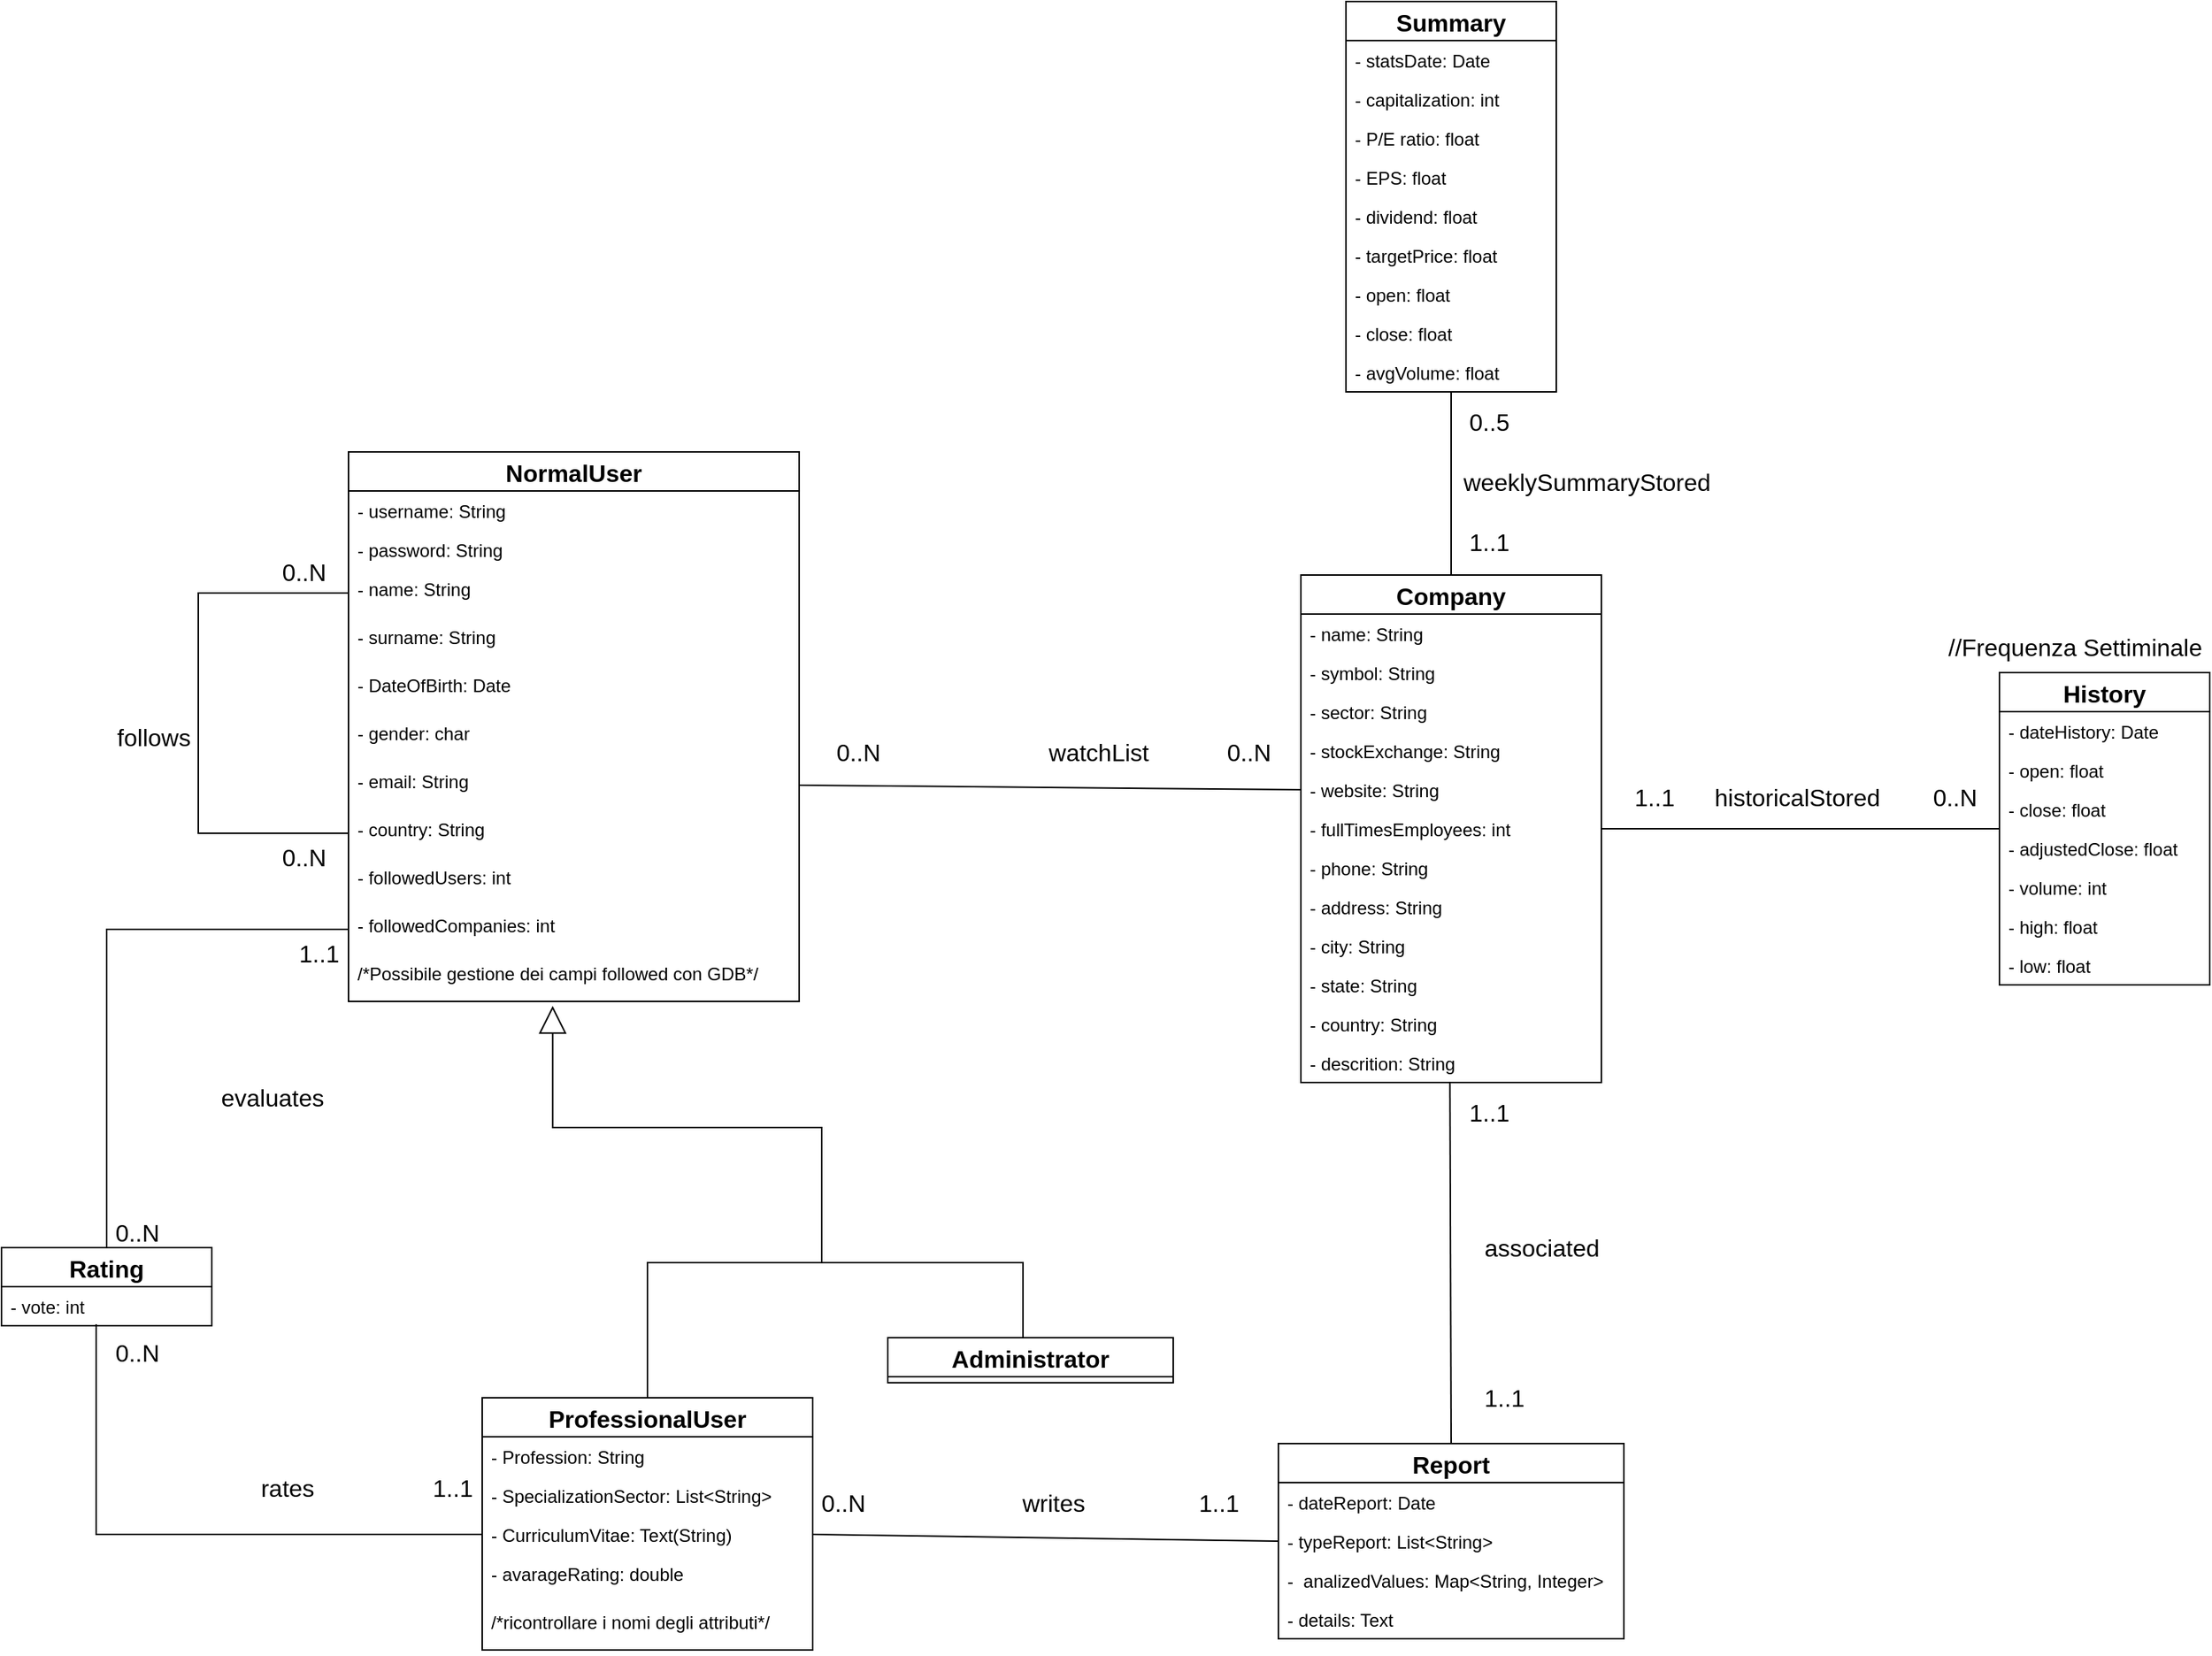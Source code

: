 <mxfile version="14.2.7" type="github" pages="2">
  <diagram id="AfY26NeNKKnpfJGDGDFY" name="Page-1">
    <mxGraphModel dx="1935" dy="450" grid="1" gridSize="10" guides="1" tooltips="1" connect="1" arrows="1" fold="1" page="1" pageScale="1" pageWidth="827" pageHeight="1169" math="0" shadow="0">
      <root>
        <mxCell id="0" />
        <mxCell id="1" parent="0" />
        <mxCell id="9K69wm-9-MHkOMZKR88a-1" value="NormalUser" style="swimlane;fontStyle=1;childLayout=stackLayout;horizontal=1;startSize=26;horizontalStack=0;resizeParent=1;resizeParentMax=0;resizeLast=0;collapsible=1;marginBottom=0;fontSize=16;" parent="1" vertex="1">
          <mxGeometry x="-509" y="350" width="300" height="366" as="geometry" />
        </mxCell>
        <mxCell id="9K69wm-9-MHkOMZKR88a-2" value="- username: String" style="text;align=left;verticalAlign=top;spacingLeft=4;spacingRight=4;overflow=hidden;rotatable=0;points=[[0,0.5],[1,0.5]];portConstraint=eastwest;" parent="9K69wm-9-MHkOMZKR88a-1" vertex="1">
          <mxGeometry y="26" width="300" height="26" as="geometry" />
        </mxCell>
        <mxCell id="9K69wm-9-MHkOMZKR88a-3" value="- password: String" style="text;strokeColor=none;fillColor=none;align=left;verticalAlign=top;spacingLeft=4;spacingRight=4;overflow=hidden;rotatable=0;points=[[0,0.5],[1,0.5]];portConstraint=eastwest;" parent="9K69wm-9-MHkOMZKR88a-1" vertex="1">
          <mxGeometry y="52" width="300" height="26" as="geometry" />
        </mxCell>
        <mxCell id="9K69wm-9-MHkOMZKR88a-6" value="- name: String&#xa;" style="text;strokeColor=none;fillColor=none;align=left;verticalAlign=top;spacingLeft=4;spacingRight=4;overflow=hidden;rotatable=0;points=[[0,0.5],[1,0.5]];portConstraint=eastwest;" parent="9K69wm-9-MHkOMZKR88a-1" vertex="1">
          <mxGeometry y="78" width="300" height="32" as="geometry" />
        </mxCell>
        <mxCell id="9K69wm-9-MHkOMZKR88a-5" value="- surname: String&#xa;" style="text;strokeColor=none;fillColor=none;align=left;verticalAlign=top;spacingLeft=4;spacingRight=4;overflow=hidden;rotatable=0;points=[[0,0.5],[1,0.5]];portConstraint=eastwest;" parent="9K69wm-9-MHkOMZKR88a-1" vertex="1">
          <mxGeometry y="110" width="300" height="32" as="geometry" />
        </mxCell>
        <mxCell id="9K69wm-9-MHkOMZKR88a-20" value="- DateOfBirth: Date&#xa;" style="text;strokeColor=none;fillColor=none;align=left;verticalAlign=top;spacingLeft=4;spacingRight=4;overflow=hidden;rotatable=0;points=[[0,0.5],[1,0.5]];portConstraint=eastwest;" parent="9K69wm-9-MHkOMZKR88a-1" vertex="1">
          <mxGeometry y="142" width="300" height="32" as="geometry" />
        </mxCell>
        <mxCell id="9K69wm-9-MHkOMZKR88a-7" value="- gender: char&#xa;" style="text;strokeColor=none;fillColor=none;align=left;verticalAlign=top;spacingLeft=4;spacingRight=4;overflow=hidden;rotatable=0;points=[[0,0.5],[1,0.5]];portConstraint=eastwest;" parent="9K69wm-9-MHkOMZKR88a-1" vertex="1">
          <mxGeometry y="174" width="300" height="32" as="geometry" />
        </mxCell>
        <mxCell id="9K69wm-9-MHkOMZKR88a-8" value="- email: String&#xa;" style="text;strokeColor=none;fillColor=none;align=left;verticalAlign=top;spacingLeft=4;spacingRight=4;overflow=hidden;rotatable=0;points=[[0,0.5],[1,0.5]];portConstraint=eastwest;" parent="9K69wm-9-MHkOMZKR88a-1" vertex="1">
          <mxGeometry y="206" width="300" height="32" as="geometry" />
        </mxCell>
        <mxCell id="9K69wm-9-MHkOMZKR88a-9" value="- country: String&#xa;" style="text;strokeColor=none;fillColor=none;align=left;verticalAlign=top;spacingLeft=4;spacingRight=4;overflow=hidden;rotatable=0;points=[[0,0.5],[1,0.5]];portConstraint=eastwest;" parent="9K69wm-9-MHkOMZKR88a-1" vertex="1">
          <mxGeometry y="238" width="300" height="32" as="geometry" />
        </mxCell>
        <mxCell id="9K69wm-9-MHkOMZKR88a-10" value="- followedUsers: int&#xa;" style="text;strokeColor=none;fillColor=none;align=left;verticalAlign=top;spacingLeft=4;spacingRight=4;overflow=hidden;rotatable=0;points=[[0,0.5],[1,0.5]];portConstraint=eastwest;" parent="9K69wm-9-MHkOMZKR88a-1" vertex="1">
          <mxGeometry y="270" width="300" height="32" as="geometry" />
        </mxCell>
        <mxCell id="9K69wm-9-MHkOMZKR88a-11" value="- followedCompanies: int&#xa;" style="text;strokeColor=none;fillColor=none;align=left;verticalAlign=top;spacingLeft=4;spacingRight=4;overflow=hidden;rotatable=0;points=[[0,0.5],[1,0.5]];portConstraint=eastwest;" parent="9K69wm-9-MHkOMZKR88a-1" vertex="1">
          <mxGeometry y="302" width="300" height="32" as="geometry" />
        </mxCell>
        <mxCell id="9K69wm-9-MHkOMZKR88a-13" value="/*Possibile gestione dei campi followed con GDB*/" style="text;strokeColor=none;fillColor=none;align=left;verticalAlign=top;spacingLeft=4;spacingRight=4;overflow=hidden;rotatable=0;points=[[0,0.5],[1,0.5]];portConstraint=eastwest;" parent="9K69wm-9-MHkOMZKR88a-1" vertex="1">
          <mxGeometry y="334" width="300" height="32" as="geometry" />
        </mxCell>
        <mxCell id="9K69wm-9-MHkOMZKR88a-28" value="" style="endArrow=none;html=1;strokeColor=#000000;fontSize=16;rounded=0;edgeStyle=orthogonalEdgeStyle;exitX=0;exitY=0.5;exitDx=0;exitDy=0;entryX=0;entryY=0.5;entryDx=0;entryDy=0;" parent="9K69wm-9-MHkOMZKR88a-1" source="9K69wm-9-MHkOMZKR88a-9" target="9K69wm-9-MHkOMZKR88a-6" edge="1">
          <mxGeometry width="50" height="50" relative="1" as="geometry">
            <mxPoint x="-110" y="220" as="sourcePoint" />
            <mxPoint x="-60" y="170" as="targetPoint" />
            <Array as="points">
              <mxPoint x="-100" y="254" />
              <mxPoint x="-100" y="94" />
            </Array>
          </mxGeometry>
        </mxCell>
        <mxCell id="9K69wm-9-MHkOMZKR88a-16" value="ProfessionalUser" style="swimlane;fontStyle=1;childLayout=stackLayout;horizontal=1;startSize=26;fillColor=none;horizontalStack=0;resizeParent=1;resizeParentMax=0;resizeLast=0;collapsible=1;marginBottom=0;fontSize=16;" parent="1" vertex="1">
          <mxGeometry x="-420" y="980" width="220" height="168" as="geometry" />
        </mxCell>
        <mxCell id="9K69wm-9-MHkOMZKR88a-17" value="- Profession: String" style="text;strokeColor=none;fillColor=none;align=left;verticalAlign=top;spacingLeft=4;spacingRight=4;overflow=hidden;rotatable=0;points=[[0,0.5],[1,0.5]];portConstraint=eastwest;" parent="9K69wm-9-MHkOMZKR88a-16" vertex="1">
          <mxGeometry y="26" width="220" height="26" as="geometry" />
        </mxCell>
        <mxCell id="9K69wm-9-MHkOMZKR88a-18" value="- SpecializationSector: List&lt;String&gt;" style="text;strokeColor=none;fillColor=none;align=left;verticalAlign=top;spacingLeft=4;spacingRight=4;overflow=hidden;rotatable=0;points=[[0,0.5],[1,0.5]];portConstraint=eastwest;" parent="9K69wm-9-MHkOMZKR88a-16" vertex="1">
          <mxGeometry y="52" width="220" height="26" as="geometry" />
        </mxCell>
        <mxCell id="9K69wm-9-MHkOMZKR88a-19" value="- CurriculumVitae: Text(String)" style="text;strokeColor=none;fillColor=none;align=left;verticalAlign=top;spacingLeft=4;spacingRight=4;overflow=hidden;rotatable=0;points=[[0,0.5],[1,0.5]];portConstraint=eastwest;" parent="9K69wm-9-MHkOMZKR88a-16" vertex="1">
          <mxGeometry y="78" width="220" height="26" as="geometry" />
        </mxCell>
        <mxCell id="9K69wm-9-MHkOMZKR88a-22" value="- avarageRating: double&#xa;" style="text;strokeColor=none;fillColor=none;align=left;verticalAlign=top;spacingLeft=4;spacingRight=4;overflow=hidden;rotatable=0;points=[[0,0.5],[1,0.5]];portConstraint=eastwest;" parent="9K69wm-9-MHkOMZKR88a-16" vertex="1">
          <mxGeometry y="104" width="220" height="32" as="geometry" />
        </mxCell>
        <mxCell id="9K69wm-9-MHkOMZKR88a-21" value="/*ricontrollare i nomi degli attributi*/" style="text;strokeColor=none;fillColor=none;align=left;verticalAlign=top;spacingLeft=4;spacingRight=4;overflow=hidden;rotatable=0;points=[[0,0.5],[1,0.5]];portConstraint=eastwest;" parent="9K69wm-9-MHkOMZKR88a-16" vertex="1">
          <mxGeometry y="136" width="220" height="32" as="geometry" />
        </mxCell>
        <mxCell id="9K69wm-9-MHkOMZKR88a-15" value="" style="endArrow=block;endSize=16;endFill=0;html=1;fontSize=16;edgeStyle=orthogonalEdgeStyle;rounded=0;exitX=0.5;exitY=0;exitDx=0;exitDy=0;entryX=0.453;entryY=1.094;entryDx=0;entryDy=0;entryPerimeter=0;" parent="1" source="9K69wm-9-MHkOMZKR88a-16" target="9K69wm-9-MHkOMZKR88a-13" edge="1">
          <mxGeometry width="160" relative="1" as="geometry">
            <mxPoint x="-310" y="906" as="sourcePoint" />
            <mxPoint x="-148" y="970" as="targetPoint" />
            <Array as="points">
              <mxPoint x="-310" y="890" />
              <mxPoint x="-194" y="890" />
              <mxPoint x="-194" y="800" />
              <mxPoint x="-373" y="800" />
            </Array>
          </mxGeometry>
        </mxCell>
        <mxCell id="9K69wm-9-MHkOMZKR88a-23" value="Administrator" style="swimlane;fontStyle=1;childLayout=stackLayout;horizontal=1;startSize=26;fillColor=none;horizontalStack=0;resizeParent=1;resizeParentMax=0;resizeLast=0;collapsible=1;marginBottom=0;fontSize=16;" parent="1" vertex="1">
          <mxGeometry x="-150" y="940" width="190" height="30" as="geometry" />
        </mxCell>
        <mxCell id="9K69wm-9-MHkOMZKR88a-27" value="" style="endArrow=none;html=1;strokeColor=#000000;fontSize=16;edgeStyle=orthogonalEdgeStyle;rounded=0;exitX=0.5;exitY=0;exitDx=0;exitDy=0;" parent="1" source="9K69wm-9-MHkOMZKR88a-23" edge="1">
          <mxGeometry width="50" height="50" relative="1" as="geometry">
            <mxPoint x="-20" y="920" as="sourcePoint" />
            <mxPoint x="-200" y="890" as="targetPoint" />
            <Array as="points">
              <mxPoint x="-60" y="940" />
              <mxPoint x="-60" y="890" />
            </Array>
          </mxGeometry>
        </mxCell>
        <mxCell id="9K69wm-9-MHkOMZKR88a-29" value="follows" style="text;html=1;align=center;verticalAlign=middle;resizable=0;points=[];autosize=1;fontSize=16;" parent="1" vertex="1">
          <mxGeometry x="-669" y="530" width="60" height="20" as="geometry" />
        </mxCell>
        <mxCell id="9K69wm-9-MHkOMZKR88a-30" value="0..N" style="text;html=1;align=center;verticalAlign=middle;resizable=0;points=[];autosize=1;fontSize=16;" parent="1" vertex="1">
          <mxGeometry x="-559" y="610" width="40" height="20" as="geometry" />
        </mxCell>
        <mxCell id="9K69wm-9-MHkOMZKR88a-31" value="0..N" style="text;html=1;align=center;verticalAlign=middle;resizable=0;points=[];autosize=1;fontSize=16;" parent="1" vertex="1">
          <mxGeometry x="-559" y="420" width="40" height="20" as="geometry" />
        </mxCell>
        <mxCell id="9K69wm-9-MHkOMZKR88a-79" value="0..N" style="text;html=1;align=center;verticalAlign=middle;resizable=0;points=[];autosize=1;fontSize=16;" parent="1" vertex="1">
          <mxGeometry x="-190" y="540" width="40" height="20" as="geometry" />
        </mxCell>
        <mxCell id="9K69wm-9-MHkOMZKR88a-81" value="watchList" style="text;html=1;align=center;verticalAlign=middle;resizable=0;points=[];autosize=1;fontSize=16;" parent="1" vertex="1">
          <mxGeometry x="-50" y="540" width="80" height="20" as="geometry" />
        </mxCell>
        <mxCell id="9K69wm-9-MHkOMZKR88a-82" value="Rating" style="swimlane;fontStyle=1;childLayout=stackLayout;horizontal=1;startSize=26;fillColor=none;horizontalStack=0;resizeParent=1;resizeParentMax=0;resizeLast=0;collapsible=1;marginBottom=0;fontSize=16;" parent="1" vertex="1">
          <mxGeometry x="-740" y="880" width="140" height="52" as="geometry" />
        </mxCell>
        <mxCell id="9K69wm-9-MHkOMZKR88a-83" value="- vote: int" style="text;strokeColor=none;fillColor=none;align=left;verticalAlign=top;spacingLeft=4;spacingRight=4;overflow=hidden;rotatable=0;points=[[0,0.5],[1,0.5]];portConstraint=eastwest;" parent="9K69wm-9-MHkOMZKR88a-82" vertex="1">
          <mxGeometry y="26" width="140" height="26" as="geometry" />
        </mxCell>
        <mxCell id="9K69wm-9-MHkOMZKR88a-86" style="edgeStyle=orthogonalEdgeStyle;rounded=0;orthogonalLoop=1;jettySize=auto;html=1;exitX=0;exitY=0.5;exitDx=0;exitDy=0;entryX=0.5;entryY=0;entryDx=0;entryDy=0;endArrow=none;endFill=0;strokeColor=#000000;fontSize=16;" parent="1" source="9K69wm-9-MHkOMZKR88a-11" target="9K69wm-9-MHkOMZKR88a-82" edge="1">
          <mxGeometry relative="1" as="geometry" />
        </mxCell>
        <mxCell id="9K69wm-9-MHkOMZKR88a-87" style="edgeStyle=orthogonalEdgeStyle;rounded=0;orthogonalLoop=1;jettySize=auto;html=1;exitX=0;exitY=0.5;exitDx=0;exitDy=0;entryX=0.45;entryY=0.962;entryDx=0;entryDy=0;entryPerimeter=0;endArrow=none;endFill=0;strokeColor=#000000;fontSize=16;" parent="1" source="9K69wm-9-MHkOMZKR88a-19" target="9K69wm-9-MHkOMZKR88a-83" edge="1">
          <mxGeometry relative="1" as="geometry" />
        </mxCell>
        <mxCell id="9K69wm-9-MHkOMZKR88a-88" value="evaluates" style="text;html=1;align=center;verticalAlign=middle;resizable=0;points=[];autosize=1;fontSize=16;" parent="1" vertex="1">
          <mxGeometry x="-600" y="770" width="80" height="20" as="geometry" />
        </mxCell>
        <mxCell id="9K69wm-9-MHkOMZKR88a-89" value="rates" style="text;html=1;align=center;verticalAlign=middle;resizable=0;points=[];autosize=1;fontSize=16;" parent="1" vertex="1">
          <mxGeometry x="-575" y="1030" width="50" height="20" as="geometry" />
        </mxCell>
        <mxCell id="9K69wm-9-MHkOMZKR88a-90" value="0..N" style="text;html=1;align=center;verticalAlign=middle;resizable=0;points=[];autosize=1;fontSize=16;" parent="1" vertex="1">
          <mxGeometry x="-670" y="860" width="40" height="20" as="geometry" />
        </mxCell>
        <mxCell id="9K69wm-9-MHkOMZKR88a-91" value="1..1" style="text;html=1;align=center;verticalAlign=middle;resizable=0;points=[];autosize=1;fontSize=16;" parent="1" vertex="1">
          <mxGeometry x="-549" y="674" width="40" height="20" as="geometry" />
        </mxCell>
        <mxCell id="9K69wm-9-MHkOMZKR88a-92" value="0..N" style="text;html=1;align=center;verticalAlign=middle;resizable=0;points=[];autosize=1;fontSize=16;" parent="1" vertex="1">
          <mxGeometry x="-670" y="940" width="40" height="20" as="geometry" />
        </mxCell>
        <mxCell id="9K69wm-9-MHkOMZKR88a-93" value="1..1" style="text;html=1;align=center;verticalAlign=middle;resizable=0;points=[];autosize=1;fontSize=16;" parent="1" vertex="1">
          <mxGeometry x="-460" y="1030" width="40" height="20" as="geometry" />
        </mxCell>
        <mxCell id="9K69wm-9-MHkOMZKR88a-94" value="Report" style="swimlane;fontStyle=1;childLayout=stackLayout;horizontal=1;startSize=26;fillColor=none;horizontalStack=0;resizeParent=1;resizeParentMax=0;resizeLast=0;collapsible=1;marginBottom=0;fontSize=16;" parent="1" vertex="1">
          <mxGeometry x="110" y="1010.5" width="230" height="130" as="geometry" />
        </mxCell>
        <mxCell id="9K69wm-9-MHkOMZKR88a-95" value="- dateReport: Date" style="text;strokeColor=none;fillColor=none;align=left;verticalAlign=top;spacingLeft=4;spacingRight=4;overflow=hidden;rotatable=0;points=[[0,0.5],[1,0.5]];portConstraint=eastwest;" parent="9K69wm-9-MHkOMZKR88a-94" vertex="1">
          <mxGeometry y="26" width="230" height="26" as="geometry" />
        </mxCell>
        <mxCell id="9K69wm-9-MHkOMZKR88a-96" value="- typeReport: List&lt;String&gt;" style="text;strokeColor=none;fillColor=none;align=left;verticalAlign=top;spacingLeft=4;spacingRight=4;overflow=hidden;rotatable=0;points=[[0,0.5],[1,0.5]];portConstraint=eastwest;" parent="9K69wm-9-MHkOMZKR88a-94" vertex="1">
          <mxGeometry y="52" width="230" height="26" as="geometry" />
        </mxCell>
        <mxCell id="9K69wm-9-MHkOMZKR88a-97" value="-  analizedValues: Map&lt;String, Integer&gt;" style="text;strokeColor=none;fillColor=none;align=left;verticalAlign=top;spacingLeft=4;spacingRight=4;overflow=hidden;rotatable=0;points=[[0,0.5],[1,0.5]];portConstraint=eastwest;" parent="9K69wm-9-MHkOMZKR88a-94" vertex="1">
          <mxGeometry y="78" width="230" height="26" as="geometry" />
        </mxCell>
        <mxCell id="9K69wm-9-MHkOMZKR88a-100" value="- details: Text" style="text;strokeColor=none;fillColor=none;align=left;verticalAlign=top;spacingLeft=4;spacingRight=4;overflow=hidden;rotatable=0;points=[[0,0.5],[1,0.5]];portConstraint=eastwest;" parent="9K69wm-9-MHkOMZKR88a-94" vertex="1">
          <mxGeometry y="104" width="230" height="26" as="geometry" />
        </mxCell>
        <mxCell id="9K69wm-9-MHkOMZKR88a-102" value="associated" style="text;html=1;align=center;verticalAlign=middle;resizable=0;points=[];autosize=1;fontSize=16;" parent="1" vertex="1">
          <mxGeometry x="240" y="870" width="90" height="20" as="geometry" />
        </mxCell>
        <mxCell id="9K69wm-9-MHkOMZKR88a-103" value="writes" style="text;html=1;align=center;verticalAlign=middle;resizable=0;points=[];autosize=1;fontSize=16;" parent="1" vertex="1">
          <mxGeometry x="-70" y="1040" width="60" height="20" as="geometry" />
        </mxCell>
        <mxCell id="9K69wm-9-MHkOMZKR88a-104" value="0..N" style="text;html=1;align=center;verticalAlign=middle;resizable=0;points=[];autosize=1;fontSize=16;" parent="1" vertex="1">
          <mxGeometry x="-200" y="1040" width="40" height="20" as="geometry" />
        </mxCell>
        <mxCell id="9K69wm-9-MHkOMZKR88a-105" value="1..1" style="text;html=1;align=center;verticalAlign=middle;resizable=0;points=[];autosize=1;fontSize=16;" parent="1" vertex="1">
          <mxGeometry x="240" y="970" width="40" height="20" as="geometry" />
        </mxCell>
        <mxCell id="9K69wm-9-MHkOMZKR88a-107" value="1..1" style="text;html=1;align=center;verticalAlign=middle;resizable=0;points=[];autosize=1;fontSize=16;" parent="1" vertex="1">
          <mxGeometry x="230" y="780" width="40" height="20" as="geometry" />
        </mxCell>
        <mxCell id="XG7lN19OMJaf1REQP0Ma-2" value="Company" style="swimlane;fontStyle=1;childLayout=stackLayout;horizontal=1;startSize=26;horizontalStack=0;resizeParent=1;resizeParentMax=0;resizeLast=0;collapsible=1;marginBottom=0;fontSize=16;" parent="1" vertex="1">
          <mxGeometry x="125" y="432" width="200" height="338" as="geometry" />
        </mxCell>
        <mxCell id="XG7lN19OMJaf1REQP0Ma-3" value="- name: String" style="text;align=left;verticalAlign=top;spacingLeft=4;spacingRight=4;overflow=hidden;rotatable=0;points=[[0,0.5],[1,0.5]];portConstraint=eastwest;" parent="XG7lN19OMJaf1REQP0Ma-2" vertex="1">
          <mxGeometry y="26" width="200" height="26" as="geometry" />
        </mxCell>
        <mxCell id="XG7lN19OMJaf1REQP0Ma-4" value="- symbol: String" style="text;align=left;verticalAlign=top;spacingLeft=4;spacingRight=4;overflow=hidden;rotatable=0;points=[[0,0.5],[1,0.5]];portConstraint=eastwest;" parent="XG7lN19OMJaf1REQP0Ma-2" vertex="1">
          <mxGeometry y="52" width="200" height="26" as="geometry" />
        </mxCell>
        <mxCell id="XG7lN19OMJaf1REQP0Ma-5" value="- sector: String" style="text;align=left;verticalAlign=top;spacingLeft=4;spacingRight=4;overflow=hidden;rotatable=0;points=[[0,0.5],[1,0.5]];portConstraint=eastwest;" parent="XG7lN19OMJaf1REQP0Ma-2" vertex="1">
          <mxGeometry y="78" width="200" height="26" as="geometry" />
        </mxCell>
        <mxCell id="XG7lN19OMJaf1REQP0Ma-6" value="- stockExchange: String" style="text;align=left;verticalAlign=top;spacingLeft=4;spacingRight=4;overflow=hidden;rotatable=0;points=[[0,0.5],[1,0.5]];portConstraint=eastwest;" parent="XG7lN19OMJaf1REQP0Ma-2" vertex="1">
          <mxGeometry y="104" width="200" height="26" as="geometry" />
        </mxCell>
        <mxCell id="XG7lN19OMJaf1REQP0Ma-7" value="- website: String" style="text;align=left;verticalAlign=top;spacingLeft=4;spacingRight=4;overflow=hidden;rotatable=0;points=[[0,0.5],[1,0.5]];portConstraint=eastwest;" parent="XG7lN19OMJaf1REQP0Ma-2" vertex="1">
          <mxGeometry y="130" width="200" height="26" as="geometry" />
        </mxCell>
        <mxCell id="XG7lN19OMJaf1REQP0Ma-8" value="- fullTimesEmployees: int" style="text;align=left;verticalAlign=top;spacingLeft=4;spacingRight=4;overflow=hidden;rotatable=0;points=[[0,0.5],[1,0.5]];portConstraint=eastwest;" parent="XG7lN19OMJaf1REQP0Ma-2" vertex="1">
          <mxGeometry y="156" width="200" height="26" as="geometry" />
        </mxCell>
        <mxCell id="XG7lN19OMJaf1REQP0Ma-9" value="- phone: String" style="text;align=left;verticalAlign=top;spacingLeft=4;spacingRight=4;overflow=hidden;rotatable=0;points=[[0,0.5],[1,0.5]];portConstraint=eastwest;" parent="XG7lN19OMJaf1REQP0Ma-2" vertex="1">
          <mxGeometry y="182" width="200" height="26" as="geometry" />
        </mxCell>
        <mxCell id="XG7lN19OMJaf1REQP0Ma-10" value="- address: String" style="text;align=left;verticalAlign=top;spacingLeft=4;spacingRight=4;overflow=hidden;rotatable=0;points=[[0,0.5],[1,0.5]];portConstraint=eastwest;" parent="XG7lN19OMJaf1REQP0Ma-2" vertex="1">
          <mxGeometry y="208" width="200" height="26" as="geometry" />
        </mxCell>
        <mxCell id="XG7lN19OMJaf1REQP0Ma-11" value="- city: String" style="text;align=left;verticalAlign=top;spacingLeft=4;spacingRight=4;overflow=hidden;rotatable=0;points=[[0,0.5],[1,0.5]];portConstraint=eastwest;" parent="XG7lN19OMJaf1REQP0Ma-2" vertex="1">
          <mxGeometry y="234" width="200" height="26" as="geometry" />
        </mxCell>
        <mxCell id="XG7lN19OMJaf1REQP0Ma-12" value="- state: String" style="text;align=left;verticalAlign=top;spacingLeft=4;spacingRight=4;overflow=hidden;rotatable=0;points=[[0,0.5],[1,0.5]];portConstraint=eastwest;" parent="XG7lN19OMJaf1REQP0Ma-2" vertex="1">
          <mxGeometry y="260" width="200" height="26" as="geometry" />
        </mxCell>
        <mxCell id="XG7lN19OMJaf1REQP0Ma-13" value="- country: String" style="text;align=left;verticalAlign=top;spacingLeft=4;spacingRight=4;overflow=hidden;rotatable=0;points=[[0,0.5],[1,0.5]];portConstraint=eastwest;" parent="XG7lN19OMJaf1REQP0Ma-2" vertex="1">
          <mxGeometry y="286" width="200" height="26" as="geometry" />
        </mxCell>
        <mxCell id="XG7lN19OMJaf1REQP0Ma-14" value="- descrition: String" style="text;align=left;verticalAlign=top;spacingLeft=4;spacingRight=4;overflow=hidden;rotatable=0;points=[[0,0.5],[1,0.5]];portConstraint=eastwest;" parent="XG7lN19OMJaf1REQP0Ma-2" vertex="1">
          <mxGeometry y="312" width="200" height="26" as="geometry" />
        </mxCell>
        <mxCell id="XG7lN19OMJaf1REQP0Ma-15" value="History" style="swimlane;fontStyle=1;childLayout=stackLayout;horizontal=1;startSize=26;horizontalStack=0;resizeParent=1;resizeParentMax=0;resizeLast=0;collapsible=1;marginBottom=0;fontSize=16;" parent="1" vertex="1">
          <mxGeometry x="590" y="497" width="140" height="208" as="geometry" />
        </mxCell>
        <mxCell id="XG7lN19OMJaf1REQP0Ma-16" value="- dateHistory: Date" style="text;align=left;verticalAlign=top;spacingLeft=4;spacingRight=4;overflow=hidden;rotatable=0;points=[[0,0.5],[1,0.5]];portConstraint=eastwest;" parent="XG7lN19OMJaf1REQP0Ma-15" vertex="1">
          <mxGeometry y="26" width="140" height="26" as="geometry" />
        </mxCell>
        <mxCell id="XG7lN19OMJaf1REQP0Ma-17" value="- open: float" style="text;align=left;verticalAlign=top;spacingLeft=4;spacingRight=4;overflow=hidden;rotatable=0;points=[[0,0.5],[1,0.5]];portConstraint=eastwest;" parent="XG7lN19OMJaf1REQP0Ma-15" vertex="1">
          <mxGeometry y="52" width="140" height="26" as="geometry" />
        </mxCell>
        <mxCell id="XG7lN19OMJaf1REQP0Ma-18" value="- close: float" style="text;align=left;verticalAlign=top;spacingLeft=4;spacingRight=4;overflow=hidden;rotatable=0;points=[[0,0.5],[1,0.5]];portConstraint=eastwest;" parent="XG7lN19OMJaf1REQP0Ma-15" vertex="1">
          <mxGeometry y="78" width="140" height="26" as="geometry" />
        </mxCell>
        <mxCell id="XG7lN19OMJaf1REQP0Ma-19" value="- adjustedClose: float" style="text;align=left;verticalAlign=top;spacingLeft=4;spacingRight=4;overflow=hidden;rotatable=0;points=[[0,0.5],[1,0.5]];portConstraint=eastwest;" parent="XG7lN19OMJaf1REQP0Ma-15" vertex="1">
          <mxGeometry y="104" width="140" height="26" as="geometry" />
        </mxCell>
        <mxCell id="XG7lN19OMJaf1REQP0Ma-20" value="- volume: int" style="text;align=left;verticalAlign=top;spacingLeft=4;spacingRight=4;overflow=hidden;rotatable=0;points=[[0,0.5],[1,0.5]];portConstraint=eastwest;" parent="XG7lN19OMJaf1REQP0Ma-15" vertex="1">
          <mxGeometry y="130" width="140" height="26" as="geometry" />
        </mxCell>
        <mxCell id="XG7lN19OMJaf1REQP0Ma-21" value="- high: float" style="text;align=left;verticalAlign=top;spacingLeft=4;spacingRight=4;overflow=hidden;rotatable=0;points=[[0,0.5],[1,0.5]];portConstraint=eastwest;" parent="XG7lN19OMJaf1REQP0Ma-15" vertex="1">
          <mxGeometry y="156" width="140" height="26" as="geometry" />
        </mxCell>
        <mxCell id="XG7lN19OMJaf1REQP0Ma-22" value="- low: float" style="text;align=left;verticalAlign=top;spacingLeft=4;spacingRight=4;overflow=hidden;rotatable=0;points=[[0,0.5],[1,0.5]];portConstraint=eastwest;" parent="XG7lN19OMJaf1REQP0Ma-15" vertex="1">
          <mxGeometry y="182" width="140" height="26" as="geometry" />
        </mxCell>
        <mxCell id="XG7lN19OMJaf1REQP0Ma-23" value="1..1" style="text;html=1;align=center;verticalAlign=middle;resizable=0;points=[];autosize=1;fontSize=16;" parent="1" vertex="1">
          <mxGeometry x="340" y="570" width="40" height="20" as="geometry" />
        </mxCell>
        <mxCell id="XG7lN19OMJaf1REQP0Ma-24" value="0..N" style="text;html=1;align=center;verticalAlign=middle;resizable=0;points=[];autosize=1;fontSize=16;" parent="1" vertex="1">
          <mxGeometry x="540" y="570" width="40" height="20" as="geometry" />
        </mxCell>
        <mxCell id="XG7lN19OMJaf1REQP0Ma-25" value="historicalStored" style="text;html=1;align=center;verticalAlign=middle;resizable=0;points=[];autosize=1;fontSize=16;" parent="1" vertex="1">
          <mxGeometry x="390" y="570" width="130" height="20" as="geometry" />
        </mxCell>
        <mxCell id="XG7lN19OMJaf1REQP0Ma-26" value="Summary" style="swimlane;fontStyle=1;childLayout=stackLayout;horizontal=1;startSize=26;horizontalStack=0;resizeParent=1;resizeParentMax=0;resizeLast=0;collapsible=1;marginBottom=0;fontSize=16;" parent="1" vertex="1">
          <mxGeometry x="155" y="50" width="140" height="260" as="geometry" />
        </mxCell>
        <mxCell id="XG7lN19OMJaf1REQP0Ma-27" value="- statsDate: Date" style="text;align=left;verticalAlign=top;spacingLeft=4;spacingRight=4;overflow=hidden;rotatable=0;points=[[0,0.5],[1,0.5]];portConstraint=eastwest;" parent="XG7lN19OMJaf1REQP0Ma-26" vertex="1">
          <mxGeometry y="26" width="140" height="26" as="geometry" />
        </mxCell>
        <mxCell id="XG7lN19OMJaf1REQP0Ma-28" value="- capitalization: int" style="text;align=left;verticalAlign=top;spacingLeft=4;spacingRight=4;overflow=hidden;rotatable=0;points=[[0,0.5],[1,0.5]];portConstraint=eastwest;" parent="XG7lN19OMJaf1REQP0Ma-26" vertex="1">
          <mxGeometry y="52" width="140" height="26" as="geometry" />
        </mxCell>
        <mxCell id="XG7lN19OMJaf1REQP0Ma-29" value="- P/E ratio: float" style="text;align=left;verticalAlign=top;spacingLeft=4;spacingRight=4;overflow=hidden;rotatable=0;points=[[0,0.5],[1,0.5]];portConstraint=eastwest;" parent="XG7lN19OMJaf1REQP0Ma-26" vertex="1">
          <mxGeometry y="78" width="140" height="26" as="geometry" />
        </mxCell>
        <mxCell id="XG7lN19OMJaf1REQP0Ma-30" value="- EPS: float" style="text;align=left;verticalAlign=top;spacingLeft=4;spacingRight=4;overflow=hidden;rotatable=0;points=[[0,0.5],[1,0.5]];portConstraint=eastwest;" parent="XG7lN19OMJaf1REQP0Ma-26" vertex="1">
          <mxGeometry y="104" width="140" height="26" as="geometry" />
        </mxCell>
        <mxCell id="XG7lN19OMJaf1REQP0Ma-31" value="- dividend: float" style="text;align=left;verticalAlign=top;spacingLeft=4;spacingRight=4;overflow=hidden;rotatable=0;points=[[0,0.5],[1,0.5]];portConstraint=eastwest;" parent="XG7lN19OMJaf1REQP0Ma-26" vertex="1">
          <mxGeometry y="130" width="140" height="26" as="geometry" />
        </mxCell>
        <mxCell id="XG7lN19OMJaf1REQP0Ma-32" value="- targetPrice: float" style="text;align=left;verticalAlign=top;spacingLeft=4;spacingRight=4;overflow=hidden;rotatable=0;points=[[0,0.5],[1,0.5]];portConstraint=eastwest;" parent="XG7lN19OMJaf1REQP0Ma-26" vertex="1">
          <mxGeometry y="156" width="140" height="26" as="geometry" />
        </mxCell>
        <mxCell id="XG7lN19OMJaf1REQP0Ma-33" value="- open: float" style="text;align=left;verticalAlign=top;spacingLeft=4;spacingRight=4;overflow=hidden;rotatable=0;points=[[0,0.5],[1,0.5]];portConstraint=eastwest;" parent="XG7lN19OMJaf1REQP0Ma-26" vertex="1">
          <mxGeometry y="182" width="140" height="26" as="geometry" />
        </mxCell>
        <mxCell id="XG7lN19OMJaf1REQP0Ma-34" value="- close: float" style="text;align=left;verticalAlign=top;spacingLeft=4;spacingRight=4;overflow=hidden;rotatable=0;points=[[0,0.5],[1,0.5]];portConstraint=eastwest;" parent="XG7lN19OMJaf1REQP0Ma-26" vertex="1">
          <mxGeometry y="208" width="140" height="26" as="geometry" />
        </mxCell>
        <mxCell id="XG7lN19OMJaf1REQP0Ma-35" value="- avgVolume: float" style="text;align=left;verticalAlign=top;spacingLeft=4;spacingRight=4;overflow=hidden;rotatable=0;points=[[0,0.5],[1,0.5]];portConstraint=eastwest;" parent="XG7lN19OMJaf1REQP0Ma-26" vertex="1">
          <mxGeometry y="234" width="140" height="26" as="geometry" />
        </mxCell>
        <mxCell id="XG7lN19OMJaf1REQP0Ma-36" value="//Frequenza Settiminale" style="text;html=1;align=center;verticalAlign=middle;resizable=0;points=[];autosize=1;fontSize=16;" parent="1" vertex="1">
          <mxGeometry x="550" y="470" width="180" height="20" as="geometry" />
        </mxCell>
        <mxCell id="XG7lN19OMJaf1REQP0Ma-37" value="1..1" style="text;html=1;align=center;verticalAlign=middle;resizable=0;points=[];autosize=1;fontSize=16;" parent="1" vertex="1">
          <mxGeometry x="230" y="400" width="40" height="20" as="geometry" />
        </mxCell>
        <mxCell id="XG7lN19OMJaf1REQP0Ma-38" value="0..5" style="text;html=1;align=center;verticalAlign=middle;resizable=0;points=[];autosize=1;fontSize=16;" parent="1" vertex="1">
          <mxGeometry x="230" y="320" width="40" height="20" as="geometry" />
        </mxCell>
        <mxCell id="XG7lN19OMJaf1REQP0Ma-39" value="weeklySummaryStored" style="text;html=1;align=center;verticalAlign=middle;resizable=0;points=[];autosize=1;fontSize=16;" parent="1" vertex="1">
          <mxGeometry x="225" y="360" width="180" height="20" as="geometry" />
        </mxCell>
        <mxCell id="XG7lN19OMJaf1REQP0Ma-40" value="0..N" style="text;html=1;align=center;verticalAlign=middle;resizable=0;points=[];autosize=1;fontSize=16;" parent="1" vertex="1">
          <mxGeometry x="70" y="540" width="40" height="20" as="geometry" />
        </mxCell>
        <mxCell id="XG7lN19OMJaf1REQP0Ma-41" value="" style="endArrow=none;html=1;exitX=1;exitY=0.5;exitDx=0;exitDy=0;entryX=0;entryY=0.5;entryDx=0;entryDy=0;" parent="1" source="XG7lN19OMJaf1REQP0Ma-8" target="XG7lN19OMJaf1REQP0Ma-15" edge="1">
          <mxGeometry width="50" height="50" relative="1" as="geometry">
            <mxPoint x="380" y="600" as="sourcePoint" />
            <mxPoint x="530" y="700" as="targetPoint" />
          </mxGeometry>
        </mxCell>
        <mxCell id="XG7lN19OMJaf1REQP0Ma-42" value="" style="endArrow=none;html=1;entryX=0.5;entryY=1;entryDx=0;entryDy=0;exitX=0.5;exitY=0;exitDx=0;exitDy=0;" parent="1" source="XG7lN19OMJaf1REQP0Ma-2" target="XG7lN19OMJaf1REQP0Ma-26" edge="1">
          <mxGeometry width="50" height="50" relative="1" as="geometry">
            <mxPoint x="110" y="270" as="sourcePoint" />
            <mxPoint x="160" y="220" as="targetPoint" />
          </mxGeometry>
        </mxCell>
        <mxCell id="XG7lN19OMJaf1REQP0Ma-43" value="" style="endArrow=none;html=1;fillColor=#FFFFFF;entryX=1;entryY=0.5;entryDx=0;entryDy=0;exitX=0;exitY=0.5;exitDx=0;exitDy=0;" parent="1" source="XG7lN19OMJaf1REQP0Ma-7" target="9K69wm-9-MHkOMZKR88a-8" edge="1">
          <mxGeometry width="50" height="50" relative="1" as="geometry">
            <mxPoint x="110" y="560" as="sourcePoint" />
            <mxPoint x="160" y="510" as="targetPoint" />
          </mxGeometry>
        </mxCell>
        <mxCell id="VLMwowDFyD44VWGbhzLI-1" value="" style="endArrow=none;html=1;fillColor=#FFFFFF;exitX=0.5;exitY=0;exitDx=0;exitDy=0;entryX=0.496;entryY=0.993;entryDx=0;entryDy=0;entryPerimeter=0;" parent="1" source="9K69wm-9-MHkOMZKR88a-94" target="XG7lN19OMJaf1REQP0Ma-14" edge="1">
          <mxGeometry width="50" height="50" relative="1" as="geometry">
            <mxPoint x="40" y="930" as="sourcePoint" />
            <mxPoint x="200" y="810" as="targetPoint" />
          </mxGeometry>
        </mxCell>
        <mxCell id="VLMwowDFyD44VWGbhzLI-2" value="" style="endArrow=none;html=1;fillColor=#FFFFFF;entryX=0;entryY=0.5;entryDx=0;entryDy=0;exitX=1;exitY=0.5;exitDx=0;exitDy=0;" parent="1" source="9K69wm-9-MHkOMZKR88a-19" target="9K69wm-9-MHkOMZKR88a-96" edge="1">
          <mxGeometry width="50" height="50" relative="1" as="geometry">
            <mxPoint x="40" y="930" as="sourcePoint" />
            <mxPoint x="90" y="880" as="targetPoint" />
          </mxGeometry>
        </mxCell>
        <mxCell id="n5bufVYaX2I6qF9HW4i5-1" value="1..1" style="text;html=1;align=center;verticalAlign=middle;resizable=0;points=[];autosize=1;fontSize=16;" parent="1" vertex="1">
          <mxGeometry x="50" y="1040" width="40" height="20" as="geometry" />
        </mxCell>
      </root>
    </mxGraphModel>
  </diagram>
  <diagram id="RQuocufHJd686c7p0azE" name="Page-2">
    <mxGraphModel dx="1108" dy="450" grid="1" gridSize="10" guides="1" tooltips="1" connect="1" arrows="1" fold="1" page="1" pageScale="1" pageWidth="827" pageHeight="1169" math="0" shadow="0">
      <root>
        <mxCell id="6vQs2nbCx0rCWX8Hwp_1-0" />
        <mxCell id="6vQs2nbCx0rCWX8Hwp_1-1" parent="6vQs2nbCx0rCWX8Hwp_1-0" />
        <mxCell id="n5IdorZSIMEuO9a2ge6M-0" value="NormalUser" style="swimlane;fontStyle=1;childLayout=stackLayout;horizontal=1;startSize=26;horizontalStack=0;resizeParent=1;resizeParentMax=0;resizeLast=0;collapsible=1;marginBottom=0;fontSize=16;" parent="6vQs2nbCx0rCWX8Hwp_1-1" vertex="1">
          <mxGeometry x="340" y="468" width="300" height="334" as="geometry" />
        </mxCell>
        <mxCell id="n5IdorZSIMEuO9a2ge6M-1" value="- username: String" style="text;align=left;verticalAlign=top;spacingLeft=4;spacingRight=4;overflow=hidden;rotatable=0;points=[[0,0.5],[1,0.5]];portConstraint=eastwest;fillColor=#dae8fc;strokeColor=#6c8ebf;" parent="n5IdorZSIMEuO9a2ge6M-0" vertex="1">
          <mxGeometry y="26" width="300" height="26" as="geometry" />
        </mxCell>
        <mxCell id="n5IdorZSIMEuO9a2ge6M-2" value="- password: String" style="text;strokeColor=#6c8ebf;fillColor=#dae8fc;align=left;verticalAlign=top;spacingLeft=4;spacingRight=4;overflow=hidden;rotatable=0;points=[[0,0.5],[1,0.5]];portConstraint=eastwest;" parent="n5IdorZSIMEuO9a2ge6M-0" vertex="1">
          <mxGeometry y="52" width="300" height="26" as="geometry" />
        </mxCell>
        <mxCell id="n5IdorZSIMEuO9a2ge6M-3" value="- name: String&#xa;" style="text;strokeColor=#6c8ebf;fillColor=#dae8fc;align=left;verticalAlign=top;spacingLeft=4;spacingRight=4;overflow=hidden;rotatable=0;points=[[0,0.5],[1,0.5]];portConstraint=eastwest;" parent="n5IdorZSIMEuO9a2ge6M-0" vertex="1">
          <mxGeometry y="78" width="300" height="32" as="geometry" />
        </mxCell>
        <mxCell id="n5IdorZSIMEuO9a2ge6M-4" value="- surname: String&#xa;" style="text;strokeColor=#6c8ebf;fillColor=#dae8fc;align=left;verticalAlign=top;spacingLeft=4;spacingRight=4;overflow=hidden;rotatable=0;points=[[0,0.5],[1,0.5]];portConstraint=eastwest;" parent="n5IdorZSIMEuO9a2ge6M-0" vertex="1">
          <mxGeometry y="110" width="300" height="32" as="geometry" />
        </mxCell>
        <mxCell id="n5IdorZSIMEuO9a2ge6M-5" value="- DateOfBirth: Date&#xa;" style="text;strokeColor=#6c8ebf;fillColor=#dae8fc;align=left;verticalAlign=top;spacingLeft=4;spacingRight=4;overflow=hidden;rotatable=0;points=[[0,0.5],[1,0.5]];portConstraint=eastwest;" parent="n5IdorZSIMEuO9a2ge6M-0" vertex="1">
          <mxGeometry y="142" width="300" height="32" as="geometry" />
        </mxCell>
        <mxCell id="n5IdorZSIMEuO9a2ge6M-6" value="- gender: char&#xa;" style="text;strokeColor=#6c8ebf;fillColor=#dae8fc;align=left;verticalAlign=top;spacingLeft=4;spacingRight=4;overflow=hidden;rotatable=0;points=[[0,0.5],[1,0.5]];portConstraint=eastwest;" parent="n5IdorZSIMEuO9a2ge6M-0" vertex="1">
          <mxGeometry y="174" width="300" height="32" as="geometry" />
        </mxCell>
        <mxCell id="n5IdorZSIMEuO9a2ge6M-7" value="- email: String&#xa;" style="text;strokeColor=#6c8ebf;fillColor=#dae8fc;align=left;verticalAlign=top;spacingLeft=4;spacingRight=4;overflow=hidden;rotatable=0;points=[[0,0.5],[1,0.5]];portConstraint=eastwest;" parent="n5IdorZSIMEuO9a2ge6M-0" vertex="1">
          <mxGeometry y="206" width="300" height="32" as="geometry" />
        </mxCell>
        <mxCell id="n5IdorZSIMEuO9a2ge6M-8" value="- country: String&#xa;" style="text;strokeColor=#6c8ebf;fillColor=#dae8fc;align=left;verticalAlign=top;spacingLeft=4;spacingRight=4;overflow=hidden;rotatable=0;points=[[0,0.5],[1,0.5]];portConstraint=eastwest;" parent="n5IdorZSIMEuO9a2ge6M-0" vertex="1">
          <mxGeometry y="238" width="300" height="32" as="geometry" />
        </mxCell>
        <mxCell id="n5IdorZSIMEuO9a2ge6M-9" value="- followedUsers: int&#xa;" style="text;strokeColor=#6c8ebf;fillColor=#dae8fc;align=left;verticalAlign=top;spacingLeft=4;spacingRight=4;overflow=hidden;rotatable=0;points=[[0,0.5],[1,0.5]];portConstraint=eastwest;" parent="n5IdorZSIMEuO9a2ge6M-0" vertex="1">
          <mxGeometry y="270" width="300" height="32" as="geometry" />
        </mxCell>
        <mxCell id="n5IdorZSIMEuO9a2ge6M-10" value="- followedCompanies: int&#xa;" style="text;strokeColor=#6c8ebf;fillColor=#dae8fc;align=left;verticalAlign=top;spacingLeft=4;spacingRight=4;overflow=hidden;rotatable=0;points=[[0,0.5],[1,0.5]];portConstraint=eastwest;" parent="n5IdorZSIMEuO9a2ge6M-0" vertex="1">
          <mxGeometry y="302" width="300" height="32" as="geometry" />
        </mxCell>
        <mxCell id="n5IdorZSIMEuO9a2ge6M-12" value="" style="endArrow=none;html=1;strokeColor=#000000;fontSize=16;rounded=0;edgeStyle=orthogonalEdgeStyle;exitX=0;exitY=0.5;exitDx=0;exitDy=0;entryX=0;entryY=0.5;entryDx=0;entryDy=0;" parent="n5IdorZSIMEuO9a2ge6M-0" source="n5IdorZSIMEuO9a2ge6M-8" target="n5IdorZSIMEuO9a2ge6M-3" edge="1">
          <mxGeometry width="50" height="50" relative="1" as="geometry">
            <mxPoint x="-110" y="220" as="sourcePoint" />
            <mxPoint x="-60" y="170" as="targetPoint" />
            <Array as="points">
              <mxPoint x="-100" y="254" />
              <mxPoint x="-100" y="94" />
            </Array>
          </mxGeometry>
        </mxCell>
        <mxCell id="n5IdorZSIMEuO9a2ge6M-13" value="ProfessionalUser" style="swimlane;fontStyle=1;childLayout=stackLayout;horizontal=1;startSize=26;fillColor=none;horizontalStack=0;resizeParent=1;resizeParentMax=0;resizeLast=0;collapsible=1;marginBottom=0;fontSize=16;" parent="6vQs2nbCx0rCWX8Hwp_1-1" vertex="1">
          <mxGeometry x="250" y="955" width="220" height="136" as="geometry" />
        </mxCell>
        <mxCell id="n5IdorZSIMEuO9a2ge6M-14" value="- Profession: String" style="text;strokeColor=#6c8ebf;fillColor=#dae8fc;align=left;verticalAlign=top;spacingLeft=4;spacingRight=4;overflow=hidden;rotatable=0;points=[[0,0.5],[1,0.5]];portConstraint=eastwest;" parent="n5IdorZSIMEuO9a2ge6M-13" vertex="1">
          <mxGeometry y="26" width="220" height="26" as="geometry" />
        </mxCell>
        <mxCell id="n5IdorZSIMEuO9a2ge6M-15" value="- SpecializationSector: List&lt;String&gt;" style="text;strokeColor=#6c8ebf;fillColor=#dae8fc;align=left;verticalAlign=top;spacingLeft=4;spacingRight=4;overflow=hidden;rotatable=0;points=[[0,0.5],[1,0.5]];portConstraint=eastwest;" parent="n5IdorZSIMEuO9a2ge6M-13" vertex="1">
          <mxGeometry y="52" width="220" height="26" as="geometry" />
        </mxCell>
        <mxCell id="n5IdorZSIMEuO9a2ge6M-16" value="- CurriculumVitae: Text(String)" style="text;strokeColor=#6c8ebf;fillColor=#dae8fc;align=left;verticalAlign=top;spacingLeft=4;spacingRight=4;overflow=hidden;rotatable=0;points=[[0,0.5],[1,0.5]];portConstraint=eastwest;" parent="n5IdorZSIMEuO9a2ge6M-13" vertex="1">
          <mxGeometry y="78" width="220" height="26" as="geometry" />
        </mxCell>
        <mxCell id="n5IdorZSIMEuO9a2ge6M-17" value="- avarageRating: double&#xa;" style="text;strokeColor=#6c8ebf;fillColor=#dae8fc;align=left;verticalAlign=top;spacingLeft=4;spacingRight=4;overflow=hidden;rotatable=0;points=[[0,0.5],[1,0.5]];portConstraint=eastwest;" parent="n5IdorZSIMEuO9a2ge6M-13" vertex="1">
          <mxGeometry y="104" width="220" height="32" as="geometry" />
        </mxCell>
        <mxCell id="n5IdorZSIMEuO9a2ge6M-19" value="" style="endArrow=block;endSize=16;endFill=0;html=1;fontSize=16;edgeStyle=orthogonalEdgeStyle;rounded=0;exitX=0.5;exitY=0;exitDx=0;exitDy=0;entryX=0.5;entryY=1;entryDx=0;entryDy=0;" parent="6vQs2nbCx0rCWX8Hwp_1-1" source="n5IdorZSIMEuO9a2ge6M-13" target="n5IdorZSIMEuO9a2ge6M-0" edge="1">
          <mxGeometry width="160" relative="1" as="geometry">
            <mxPoint x="360" y="887" as="sourcePoint" />
            <mxPoint x="475.9" y="837.008" as="targetPoint" />
            <Array as="points">
              <mxPoint x="360" y="871" />
              <mxPoint x="490" y="871" />
            </Array>
          </mxGeometry>
        </mxCell>
        <mxCell id="n5IdorZSIMEuO9a2ge6M-20" value="Administrator" style="swimlane;fontStyle=1;childLayout=stackLayout;horizontal=1;startSize=26;fillColor=none;horizontalStack=0;resizeParent=1;resizeParentMax=0;resizeLast=0;collapsible=1;marginBottom=0;fontSize=16;" parent="6vQs2nbCx0rCWX8Hwp_1-1" vertex="1">
          <mxGeometry x="510" y="957" width="190" height="23" as="geometry" />
        </mxCell>
        <mxCell id="n5IdorZSIMEuO9a2ge6M-21" value="" style="endArrow=none;html=1;strokeColor=#000000;fontSize=16;edgeStyle=orthogonalEdgeStyle;rounded=0;exitX=0.5;exitY=0;exitDx=0;exitDy=0;" parent="6vQs2nbCx0rCWX8Hwp_1-1" source="n5IdorZSIMEuO9a2ge6M-20" edge="1">
          <mxGeometry width="50" height="50" relative="1" as="geometry">
            <mxPoint x="650" y="901" as="sourcePoint" />
            <mxPoint x="470" y="871" as="targetPoint" />
            <Array as="points">
              <mxPoint x="605" y="871" />
            </Array>
          </mxGeometry>
        </mxCell>
        <mxCell id="n5IdorZSIMEuO9a2ge6M-22" value="follows" style="text;html=1;align=center;verticalAlign=middle;resizable=0;points=[];autosize=1;fontSize=16;" parent="6vQs2nbCx0rCWX8Hwp_1-1" vertex="1">
          <mxGeometry x="180" y="641" width="60" height="20" as="geometry" />
        </mxCell>
        <mxCell id="n5IdorZSIMEuO9a2ge6M-23" value="0..N" style="text;html=1;align=center;verticalAlign=middle;resizable=0;points=[];autosize=1;fontSize=16;" parent="6vQs2nbCx0rCWX8Hwp_1-1" vertex="1">
          <mxGeometry x="290" y="721" width="40" height="20" as="geometry" />
        </mxCell>
        <mxCell id="n5IdorZSIMEuO9a2ge6M-24" value="0..N" style="text;html=1;align=center;verticalAlign=middle;resizable=0;points=[];autosize=1;fontSize=16;" parent="6vQs2nbCx0rCWX8Hwp_1-1" vertex="1">
          <mxGeometry x="290" y="531" width="40" height="20" as="geometry" />
        </mxCell>
        <mxCell id="n5IdorZSIMEuO9a2ge6M-25" style="edgeStyle=orthogonalEdgeStyle;rounded=0;orthogonalLoop=1;jettySize=auto;html=1;exitX=0.5;exitY=0;exitDx=0;exitDy=0;strokeColor=#000000;fontSize=16;endArrow=none;endFill=0;" parent="6vQs2nbCx0rCWX8Hwp_1-1" source="n5IdorZSIMEuO9a2ge6M-26" target="n5IdorZSIMEuO9a2ge6M-52" edge="1">
          <mxGeometry relative="1" as="geometry">
            <Array as="points">
              <mxPoint x="1095" y="425" />
              <mxPoint x="1095" y="425" />
            </Array>
          </mxGeometry>
        </mxCell>
        <mxCell id="n5IdorZSIMEuO9a2ge6M-26" value="Company" style="swimlane;fontStyle=1;childLayout=stackLayout;horizontal=1;startSize=26;fillColor=none;horizontalStack=0;resizeParent=1;resizeParentMax=0;resizeLast=0;collapsible=1;marginBottom=0;fontSize=16;" parent="6vQs2nbCx0rCWX8Hwp_1-1" vertex="1">
          <mxGeometry x="995" y="457" width="200" height="338" as="geometry" />
        </mxCell>
        <mxCell id="n5IdorZSIMEuO9a2ge6M-27" value="- name: String" style="text;strokeColor=#d79b00;fillColor=#ffe6cc;align=left;verticalAlign=top;spacingLeft=4;spacingRight=4;overflow=hidden;rotatable=0;points=[[0,0.5],[1,0.5]];portConstraint=eastwest;" parent="n5IdorZSIMEuO9a2ge6M-26" vertex="1">
          <mxGeometry y="26" width="200" height="26" as="geometry" />
        </mxCell>
        <mxCell id="n5IdorZSIMEuO9a2ge6M-28" value="- symbol: String" style="text;strokeColor=#d79b00;fillColor=#ffe6cc;align=left;verticalAlign=top;spacingLeft=4;spacingRight=4;overflow=hidden;rotatable=0;points=[[0,0.5],[1,0.5]];portConstraint=eastwest;" parent="n5IdorZSIMEuO9a2ge6M-26" vertex="1">
          <mxGeometry y="52" width="200" height="26" as="geometry" />
        </mxCell>
        <mxCell id="n5IdorZSIMEuO9a2ge6M-30" value="- sector: String" style="text;strokeColor=#d79b00;fillColor=#ffe6cc;align=left;verticalAlign=top;spacingLeft=4;spacingRight=4;overflow=hidden;rotatable=0;points=[[0,0.5],[1,0.5]];portConstraint=eastwest;" parent="n5IdorZSIMEuO9a2ge6M-26" vertex="1">
          <mxGeometry y="78" width="200" height="26" as="geometry" />
        </mxCell>
        <mxCell id="n5IdorZSIMEuO9a2ge6M-29" value="- stockExchange: String" style="text;strokeColor=#d79b00;fillColor=#ffe6cc;align=left;verticalAlign=top;spacingLeft=4;spacingRight=4;overflow=hidden;rotatable=0;points=[[0,0.5],[1,0.5]];portConstraint=eastwest;" parent="n5IdorZSIMEuO9a2ge6M-26" vertex="1">
          <mxGeometry y="104" width="200" height="26" as="geometry" />
        </mxCell>
        <mxCell id="n5IdorZSIMEuO9a2ge6M-31" value="- website: String" style="text;strokeColor=#6c8ebf;fillColor=#dae8fc;align=left;verticalAlign=top;spacingLeft=4;spacingRight=4;overflow=hidden;rotatable=0;points=[[0,0.5],[1,0.5]];portConstraint=eastwest;" parent="n5IdorZSIMEuO9a2ge6M-26" vertex="1">
          <mxGeometry y="130" width="200" height="26" as="geometry" />
        </mxCell>
        <mxCell id="n5IdorZSIMEuO9a2ge6M-33" value="- fullTimesEmployees: int" style="text;strokeColor=#6c8ebf;fillColor=#dae8fc;align=left;verticalAlign=top;spacingLeft=4;spacingRight=4;overflow=hidden;rotatable=0;points=[[0,0.5],[1,0.5]];portConstraint=eastwest;" parent="n5IdorZSIMEuO9a2ge6M-26" vertex="1">
          <mxGeometry y="156" width="200" height="26" as="geometry" />
        </mxCell>
        <mxCell id="n5IdorZSIMEuO9a2ge6M-34" value="- phone: String" style="text;strokeColor=#6c8ebf;fillColor=#dae8fc;align=left;verticalAlign=top;spacingLeft=4;spacingRight=4;overflow=hidden;rotatable=0;points=[[0,0.5],[1,0.5]];portConstraint=eastwest;" parent="n5IdorZSIMEuO9a2ge6M-26" vertex="1">
          <mxGeometry y="182" width="200" height="26" as="geometry" />
        </mxCell>
        <mxCell id="n5IdorZSIMEuO9a2ge6M-35" value="- address: String" style="text;strokeColor=#6c8ebf;fillColor=#dae8fc;align=left;verticalAlign=top;spacingLeft=4;spacingRight=4;overflow=hidden;rotatable=0;points=[[0,0.5],[1,0.5]];portConstraint=eastwest;" parent="n5IdorZSIMEuO9a2ge6M-26" vertex="1">
          <mxGeometry y="208" width="200" height="26" as="geometry" />
        </mxCell>
        <mxCell id="n5IdorZSIMEuO9a2ge6M-36" value="- city: String" style="text;strokeColor=#6c8ebf;fillColor=#dae8fc;align=left;verticalAlign=top;spacingLeft=4;spacingRight=4;overflow=hidden;rotatable=0;points=[[0,0.5],[1,0.5]];portConstraint=eastwest;" parent="n5IdorZSIMEuO9a2ge6M-26" vertex="1">
          <mxGeometry y="234" width="200" height="26" as="geometry" />
        </mxCell>
        <mxCell id="jqLCxOOqE6YiyRdXE_m4-0" value="- state: String" style="text;strokeColor=#6c8ebf;fillColor=#dae8fc;align=left;verticalAlign=top;spacingLeft=4;spacingRight=4;overflow=hidden;rotatable=0;points=[[0,0.5],[1,0.5]];portConstraint=eastwest;" parent="n5IdorZSIMEuO9a2ge6M-26" vertex="1">
          <mxGeometry y="260" width="200" height="26" as="geometry" />
        </mxCell>
        <mxCell id="jqLCxOOqE6YiyRdXE_m4-1" value="- country: String" style="text;strokeColor=#6c8ebf;fillColor=#dae8fc;align=left;verticalAlign=top;spacingLeft=4;spacingRight=4;overflow=hidden;rotatable=0;points=[[0,0.5],[1,0.5]];portConstraint=eastwest;" parent="n5IdorZSIMEuO9a2ge6M-26" vertex="1">
          <mxGeometry y="286" width="200" height="26" as="geometry" />
        </mxCell>
        <mxCell id="n5IdorZSIMEuO9a2ge6M-37" value="- descrition: String" style="text;strokeColor=#6c8ebf;fillColor=#dae8fc;align=left;verticalAlign=top;spacingLeft=4;spacingRight=4;overflow=hidden;rotatable=0;points=[[0,0.5],[1,0.5]];portConstraint=eastwest;" parent="n5IdorZSIMEuO9a2ge6M-26" vertex="1">
          <mxGeometry y="312" width="200" height="26" as="geometry" />
        </mxCell>
        <mxCell id="n5IdorZSIMEuO9a2ge6M-39" value="History" style="swimlane;fontStyle=1;childLayout=stackLayout;horizontal=1;startSize=26;fillColor=none;horizontalStack=0;resizeParent=1;resizeParentMax=0;resizeLast=0;collapsible=1;marginBottom=0;fontSize=16;" parent="6vQs2nbCx0rCWX8Hwp_1-1" vertex="1">
          <mxGeometry x="1478" y="522" width="140" height="208" as="geometry" />
        </mxCell>
        <mxCell id="n5IdorZSIMEuO9a2ge6M-40" value="- dateHistory: Date" style="text;strokeColor=#9673a6;fillColor=#e1d5e7;align=left;verticalAlign=top;spacingLeft=4;spacingRight=4;overflow=hidden;rotatable=0;points=[[0,0.5],[1,0.5]];portConstraint=eastwest;" parent="n5IdorZSIMEuO9a2ge6M-39" vertex="1">
          <mxGeometry y="26" width="140" height="26" as="geometry" />
        </mxCell>
        <mxCell id="n5IdorZSIMEuO9a2ge6M-41" value="- open: float" style="text;strokeColor=#9673a6;fillColor=#e1d5e7;align=left;verticalAlign=top;spacingLeft=4;spacingRight=4;overflow=hidden;rotatable=0;points=[[0,0.5],[1,0.5]];portConstraint=eastwest;" parent="n5IdorZSIMEuO9a2ge6M-39" vertex="1">
          <mxGeometry y="52" width="140" height="26" as="geometry" />
        </mxCell>
        <mxCell id="n5IdorZSIMEuO9a2ge6M-42" value="- close: float" style="text;strokeColor=#9673a6;fillColor=#e1d5e7;align=left;verticalAlign=top;spacingLeft=4;spacingRight=4;overflow=hidden;rotatable=0;points=[[0,0.5],[1,0.5]];portConstraint=eastwest;" parent="n5IdorZSIMEuO9a2ge6M-39" vertex="1">
          <mxGeometry y="78" width="140" height="26" as="geometry" />
        </mxCell>
        <mxCell id="n5IdorZSIMEuO9a2ge6M-43" value="- adjustedClose: float" style="text;strokeColor=#9673a6;fillColor=#e1d5e7;align=left;verticalAlign=top;spacingLeft=4;spacingRight=4;overflow=hidden;rotatable=0;points=[[0,0.5],[1,0.5]];portConstraint=eastwest;" parent="n5IdorZSIMEuO9a2ge6M-39" vertex="1">
          <mxGeometry y="104" width="140" height="26" as="geometry" />
        </mxCell>
        <mxCell id="jqLCxOOqE6YiyRdXE_m4-3" value="- volume: int" style="text;strokeColor=#9673a6;fillColor=#e1d5e7;align=left;verticalAlign=top;spacingLeft=4;spacingRight=4;overflow=hidden;rotatable=0;points=[[0,0.5],[1,0.5]];portConstraint=eastwest;" parent="n5IdorZSIMEuO9a2ge6M-39" vertex="1">
          <mxGeometry y="130" width="140" height="26" as="geometry" />
        </mxCell>
        <mxCell id="n5IdorZSIMEuO9a2ge6M-44" value="- high: float" style="text;strokeColor=#9673a6;fillColor=#e1d5e7;align=left;verticalAlign=top;spacingLeft=4;spacingRight=4;overflow=hidden;rotatable=0;points=[[0,0.5],[1,0.5]];portConstraint=eastwest;" parent="n5IdorZSIMEuO9a2ge6M-39" vertex="1">
          <mxGeometry y="156" width="140" height="26" as="geometry" />
        </mxCell>
        <mxCell id="jqLCxOOqE6YiyRdXE_m4-2" value="- low: float" style="text;strokeColor=#9673a6;fillColor=#e1d5e7;align=left;verticalAlign=top;spacingLeft=4;spacingRight=4;overflow=hidden;rotatable=0;points=[[0,0.5],[1,0.5]];portConstraint=eastwest;" parent="n5IdorZSIMEuO9a2ge6M-39" vertex="1">
          <mxGeometry y="182" width="140" height="26" as="geometry" />
        </mxCell>
        <mxCell id="n5IdorZSIMEuO9a2ge6M-45" value="1..1" style="text;html=1;align=center;verticalAlign=middle;resizable=0;points=[];autosize=1;fontSize=16;" parent="6vQs2nbCx0rCWX8Hwp_1-1" vertex="1">
          <mxGeometry x="1210" y="595" width="40" height="20" as="geometry" />
        </mxCell>
        <mxCell id="n5IdorZSIMEuO9a2ge6M-46" value="0..N" style="text;html=1;align=center;verticalAlign=middle;resizable=0;points=[];autosize=1;fontSize=16;" parent="6vQs2nbCx0rCWX8Hwp_1-1" vertex="1">
          <mxGeometry x="1430" y="595" width="40" height="20" as="geometry" />
        </mxCell>
        <mxCell id="n5IdorZSIMEuO9a2ge6M-47" value="historicalStored" style="text;html=1;align=center;verticalAlign=middle;resizable=0;points=[];autosize=1;fontSize=16;" parent="6vQs2nbCx0rCWX8Hwp_1-1" vertex="1">
          <mxGeometry x="1260" y="595" width="130" height="20" as="geometry" />
        </mxCell>
        <mxCell id="n5IdorZSIMEuO9a2ge6M-48" value="Summary" style="swimlane;fontStyle=1;childLayout=stackLayout;horizontal=1;startSize=26;fillColor=none;horizontalStack=0;resizeParent=1;resizeParentMax=0;resizeLast=0;collapsible=1;marginBottom=0;fontSize=16;" parent="6vQs2nbCx0rCWX8Hwp_1-1" vertex="1">
          <mxGeometry x="1025" y="45" width="140" height="260" as="geometry" />
        </mxCell>
        <mxCell id="n5IdorZSIMEuO9a2ge6M-49" value="- statsDate: Date" style="text;strokeColor=#9673a6;fillColor=#e1d5e7;align=left;verticalAlign=top;spacingLeft=4;spacingRight=4;overflow=hidden;rotatable=0;points=[[0,0.5],[1,0.5]];portConstraint=eastwest;" parent="n5IdorZSIMEuO9a2ge6M-48" vertex="1">
          <mxGeometry y="26" width="140" height="26" as="geometry" />
        </mxCell>
        <mxCell id="n5IdorZSIMEuO9a2ge6M-50" value="- capitalization: int" style="text;strokeColor=#9673a6;fillColor=#e1d5e7;align=left;verticalAlign=top;spacingLeft=4;spacingRight=4;overflow=hidden;rotatable=0;points=[[0,0.5],[1,0.5]];portConstraint=eastwest;" parent="n5IdorZSIMEuO9a2ge6M-48" vertex="1">
          <mxGeometry y="52" width="140" height="26" as="geometry" />
        </mxCell>
        <mxCell id="n5IdorZSIMEuO9a2ge6M-51" value="- P/E ratio: float" style="text;strokeColor=#9673a6;fillColor=#e1d5e7;align=left;verticalAlign=top;spacingLeft=4;spacingRight=4;overflow=hidden;rotatable=0;points=[[0,0.5],[1,0.5]];portConstraint=eastwest;" parent="n5IdorZSIMEuO9a2ge6M-48" vertex="1">
          <mxGeometry y="78" width="140" height="26" as="geometry" />
        </mxCell>
        <mxCell id="n5IdorZSIMEuO9a2ge6M-52" value="- EPS: float" style="text;strokeColor=#9673a6;fillColor=#e1d5e7;align=left;verticalAlign=top;spacingLeft=4;spacingRight=4;overflow=hidden;rotatable=0;points=[[0,0.5],[1,0.5]];portConstraint=eastwest;" parent="n5IdorZSIMEuO9a2ge6M-48" vertex="1">
          <mxGeometry y="104" width="140" height="26" as="geometry" />
        </mxCell>
        <mxCell id="n5IdorZSIMEuO9a2ge6M-53" value="- dividend: float" style="text;strokeColor=#9673a6;fillColor=#e1d5e7;align=left;verticalAlign=top;spacingLeft=4;spacingRight=4;overflow=hidden;rotatable=0;points=[[0,0.5],[1,0.5]];portConstraint=eastwest;" parent="n5IdorZSIMEuO9a2ge6M-48" vertex="1">
          <mxGeometry y="130" width="140" height="26" as="geometry" />
        </mxCell>
        <mxCell id="n5IdorZSIMEuO9a2ge6M-54" value="- targetPrice: float" style="text;strokeColor=#9673a6;fillColor=#e1d5e7;align=left;verticalAlign=top;spacingLeft=4;spacingRight=4;overflow=hidden;rotatable=0;points=[[0,0.5],[1,0.5]];portConstraint=eastwest;" parent="n5IdorZSIMEuO9a2ge6M-48" vertex="1">
          <mxGeometry y="156" width="140" height="26" as="geometry" />
        </mxCell>
        <mxCell id="PMU1UyoQmVQauGlsIvOe-1" value="- open: float" style="text;strokeColor=#9673a6;fillColor=#e1d5e7;align=left;verticalAlign=top;spacingLeft=4;spacingRight=4;overflow=hidden;rotatable=0;points=[[0,0.5],[1,0.5]];portConstraint=eastwest;" parent="n5IdorZSIMEuO9a2ge6M-48" vertex="1">
          <mxGeometry y="182" width="140" height="26" as="geometry" />
        </mxCell>
        <mxCell id="PMU1UyoQmVQauGlsIvOe-0" value="- close: float" style="text;strokeColor=#9673a6;fillColor=#e1d5e7;align=left;verticalAlign=top;spacingLeft=4;spacingRight=4;overflow=hidden;rotatable=0;points=[[0,0.5],[1,0.5]];portConstraint=eastwest;" parent="n5IdorZSIMEuO9a2ge6M-48" vertex="1">
          <mxGeometry y="208" width="140" height="26" as="geometry" />
        </mxCell>
        <mxCell id="n5IdorZSIMEuO9a2ge6M-59" value="- avgVolume: float" style="text;strokeColor=#9673a6;fillColor=#e1d5e7;align=left;verticalAlign=top;spacingLeft=4;spacingRight=4;overflow=hidden;rotatable=0;points=[[0,0.5],[1,0.5]];portConstraint=eastwest;" parent="n5IdorZSIMEuO9a2ge6M-48" vertex="1">
          <mxGeometry y="234" width="140" height="26" as="geometry" />
        </mxCell>
        <mxCell id="n5IdorZSIMEuO9a2ge6M-64" value="//Frequenza Settiminale" style="text;html=1;align=center;verticalAlign=middle;resizable=0;points=[];autosize=1;fontSize=16;" parent="6vQs2nbCx0rCWX8Hwp_1-1" vertex="1">
          <mxGeometry x="1458" y="491" width="180" height="20" as="geometry" />
        </mxCell>
        <mxCell id="n5IdorZSIMEuO9a2ge6M-69" value="1..1" style="text;html=1;align=center;verticalAlign=middle;resizable=0;points=[];autosize=1;fontSize=16;" parent="6vQs2nbCx0rCWX8Hwp_1-1" vertex="1">
          <mxGeometry x="1100" y="425" width="40" height="20" as="geometry" />
        </mxCell>
        <mxCell id="n5IdorZSIMEuO9a2ge6M-70" value="0..5" style="text;html=1;align=center;verticalAlign=middle;resizable=0;points=[];autosize=1;fontSize=16;" parent="6vQs2nbCx0rCWX8Hwp_1-1" vertex="1">
          <mxGeometry x="1100" y="325" width="40" height="20" as="geometry" />
        </mxCell>
        <mxCell id="n5IdorZSIMEuO9a2ge6M-71" value="weeklySummaryStored" style="text;html=1;align=center;verticalAlign=middle;resizable=0;points=[];autosize=1;fontSize=16;" parent="6vQs2nbCx0rCWX8Hwp_1-1" vertex="1">
          <mxGeometry x="1110" y="365" width="180" height="20" as="geometry" />
        </mxCell>
        <mxCell id="n5IdorZSIMEuO9a2ge6M-73" value="0..N" style="text;html=1;align=center;verticalAlign=middle;resizable=0;points=[];autosize=1;fontSize=16;" parent="6vQs2nbCx0rCWX8Hwp_1-1" vertex="1">
          <mxGeometry x="660" y="595" width="40" height="20" as="geometry" />
        </mxCell>
        <mxCell id="n5IdorZSIMEuO9a2ge6M-74" value="0..N" style="text;html=1;align=center;verticalAlign=middle;resizable=0;points=[];autosize=1;fontSize=16;" parent="6vQs2nbCx0rCWX8Hwp_1-1" vertex="1">
          <mxGeometry x="930" y="595" width="40" height="20" as="geometry" />
        </mxCell>
        <mxCell id="n5IdorZSIMEuO9a2ge6M-75" value="watchList" style="text;html=1;align=center;verticalAlign=middle;resizable=0;points=[];autosize=1;fontSize=16;" parent="6vQs2nbCx0rCWX8Hwp_1-1" vertex="1">
          <mxGeometry x="780" y="595" width="80" height="20" as="geometry" />
        </mxCell>
        <mxCell id="n5IdorZSIMEuO9a2ge6M-76" value="Rating" style="swimlane;fontStyle=1;childLayout=stackLayout;horizontal=1;startSize=26;fillColor=none;horizontalStack=0;resizeParent=1;resizeParentMax=0;resizeLast=0;collapsible=1;marginBottom=0;fontSize=16;" parent="6vQs2nbCx0rCWX8Hwp_1-1" vertex="1">
          <mxGeometry x="30" y="871" width="140" height="52" as="geometry" />
        </mxCell>
        <mxCell id="n5IdorZSIMEuO9a2ge6M-77" value="- vote: int" style="text;strokeColor=#6c8ebf;fillColor=#dae8fc;align=left;verticalAlign=top;spacingLeft=4;spacingRight=4;overflow=hidden;rotatable=0;points=[[0,0.5],[1,0.5]];portConstraint=eastwest;" parent="n5IdorZSIMEuO9a2ge6M-76" vertex="1">
          <mxGeometry y="26" width="140" height="26" as="geometry" />
        </mxCell>
        <mxCell id="n5IdorZSIMEuO9a2ge6M-78" style="edgeStyle=orthogonalEdgeStyle;rounded=0;orthogonalLoop=1;jettySize=auto;html=1;exitX=0;exitY=0.5;exitDx=0;exitDy=0;entryX=0.5;entryY=0;entryDx=0;entryDy=0;endArrow=none;endFill=0;strokeColor=#000000;fontSize=16;" parent="6vQs2nbCx0rCWX8Hwp_1-1" source="n5IdorZSIMEuO9a2ge6M-10" target="n5IdorZSIMEuO9a2ge6M-76" edge="1">
          <mxGeometry relative="1" as="geometry" />
        </mxCell>
        <mxCell id="n5IdorZSIMEuO9a2ge6M-79" style="edgeStyle=orthogonalEdgeStyle;rounded=0;orthogonalLoop=1;jettySize=auto;html=1;exitX=0;exitY=0.5;exitDx=0;exitDy=0;entryX=0.45;entryY=0.962;entryDx=0;entryDy=0;entryPerimeter=0;endArrow=none;endFill=0;strokeColor=#000000;fontSize=16;" parent="6vQs2nbCx0rCWX8Hwp_1-1" source="n5IdorZSIMEuO9a2ge6M-16" target="n5IdorZSIMEuO9a2ge6M-77" edge="1">
          <mxGeometry relative="1" as="geometry" />
        </mxCell>
        <mxCell id="n5IdorZSIMEuO9a2ge6M-80" value="evaluates" style="text;html=1;align=center;verticalAlign=middle;resizable=0;points=[];autosize=1;fontSize=16;" parent="6vQs2nbCx0rCWX8Hwp_1-1" vertex="1">
          <mxGeometry x="170" y="761" width="80" height="20" as="geometry" />
        </mxCell>
        <mxCell id="n5IdorZSIMEuO9a2ge6M-81" value="rates" style="text;html=1;align=center;verticalAlign=middle;resizable=0;points=[];autosize=1;fontSize=16;" parent="6vQs2nbCx0rCWX8Hwp_1-1" vertex="1">
          <mxGeometry x="100" y="1000" width="50" height="20" as="geometry" />
        </mxCell>
        <mxCell id="n5IdorZSIMEuO9a2ge6M-82" value="0..N" style="text;html=1;align=center;verticalAlign=middle;resizable=0;points=[];autosize=1;fontSize=16;" parent="6vQs2nbCx0rCWX8Hwp_1-1" vertex="1">
          <mxGeometry x="100" y="851" width="40" height="20" as="geometry" />
        </mxCell>
        <mxCell id="n5IdorZSIMEuO9a2ge6M-83" value="1..1" style="text;html=1;align=center;verticalAlign=middle;resizable=0;points=[];autosize=1;fontSize=16;" parent="6vQs2nbCx0rCWX8Hwp_1-1" vertex="1">
          <mxGeometry x="300" y="785" width="40" height="20" as="geometry" />
        </mxCell>
        <mxCell id="n5IdorZSIMEuO9a2ge6M-84" value="0..N" style="text;html=1;align=center;verticalAlign=middle;resizable=0;points=[];autosize=1;fontSize=16;" parent="6vQs2nbCx0rCWX8Hwp_1-1" vertex="1">
          <mxGeometry x="100" y="931" width="40" height="20" as="geometry" />
        </mxCell>
        <mxCell id="n5IdorZSIMEuO9a2ge6M-85" value="1..1" style="text;html=1;align=center;verticalAlign=middle;resizable=0;points=[];autosize=1;fontSize=16;" parent="6vQs2nbCx0rCWX8Hwp_1-1" vertex="1">
          <mxGeometry x="190" y="1010" width="40" height="20" as="geometry" />
        </mxCell>
        <mxCell id="n5IdorZSIMEuO9a2ge6M-87" value="Report" style="swimlane;fontStyle=1;childLayout=stackLayout;horizontal=1;startSize=26;fillColor=none;horizontalStack=0;resizeParent=1;resizeParentMax=0;resizeLast=0;collapsible=1;marginBottom=0;fontSize=16;" parent="6vQs2nbCx0rCWX8Hwp_1-1" vertex="1">
          <mxGeometry x="980" y="955" width="230" height="156" as="geometry" />
        </mxCell>
        <mxCell id="n5IdorZSIMEuO9a2ge6M-88" value="- dateReport: Date" style="text;strokeColor=#9673a6;fillColor=#e1d5e7;align=left;verticalAlign=top;spacingLeft=4;spacingRight=4;overflow=hidden;rotatable=0;points=[[0,0.5],[1,0.5]];portConstraint=eastwest;" parent="n5IdorZSIMEuO9a2ge6M-87" vertex="1">
          <mxGeometry y="26" width="230" height="26" as="geometry" />
        </mxCell>
        <mxCell id="jrKyG2drda8wI0R_Is_O-0" value="- title: String" style="text;strokeColor=#9673a6;fillColor=#e1d5e7;align=left;verticalAlign=top;spacingLeft=4;spacingRight=4;overflow=hidden;rotatable=0;points=[[0,0.5],[1,0.5]];portConstraint=eastwest;" vertex="1" parent="n5IdorZSIMEuO9a2ge6M-87">
          <mxGeometry y="52" width="230" height="26" as="geometry" />
        </mxCell>
        <mxCell id="n5IdorZSIMEuO9a2ge6M-89" value="- typeReport: String" style="text;strokeColor=#9673a6;fillColor=#e1d5e7;align=left;verticalAlign=top;spacingLeft=4;spacingRight=4;overflow=hidden;rotatable=0;points=[[0,0.5],[1,0.5]];portConstraint=eastwest;" parent="n5IdorZSIMEuO9a2ge6M-87" vertex="1">
          <mxGeometry y="78" width="230" height="26" as="geometry" />
        </mxCell>
        <mxCell id="n5IdorZSIMEuO9a2ge6M-90" value="- analizedValues: String" style="text;strokeColor=#9673a6;fillColor=#e1d5e7;align=left;verticalAlign=top;spacingLeft=4;spacingRight=4;overflow=hidden;rotatable=0;points=[[0,0.5],[1,0.5]];portConstraint=eastwest;" parent="n5IdorZSIMEuO9a2ge6M-87" vertex="1">
          <mxGeometry y="104" width="230" height="26" as="geometry" />
        </mxCell>
        <mxCell id="n5IdorZSIMEuO9a2ge6M-91" value="- details: Text" style="text;strokeColor=#9673a6;fillColor=#e1d5e7;align=left;verticalAlign=top;spacingLeft=4;spacingRight=4;overflow=hidden;rotatable=0;points=[[0,0.5],[1,0.5]];portConstraint=eastwest;" parent="n5IdorZSIMEuO9a2ge6M-87" vertex="1">
          <mxGeometry y="130" width="230" height="26" as="geometry" />
        </mxCell>
        <mxCell id="n5IdorZSIMEuO9a2ge6M-93" value="associated" style="text;html=1;align=center;verticalAlign=middle;resizable=0;points=[];autosize=1;fontSize=16;" parent="6vQs2nbCx0rCWX8Hwp_1-1" vertex="1">
          <mxGeometry x="1100" y="865" width="90" height="20" as="geometry" />
        </mxCell>
        <mxCell id="n5IdorZSIMEuO9a2ge6M-94" value="writes" style="text;html=1;align=center;verticalAlign=middle;resizable=0;points=[];autosize=1;fontSize=16;" parent="6vQs2nbCx0rCWX8Hwp_1-1" vertex="1">
          <mxGeometry x="710" y="1020" width="60" height="20" as="geometry" />
        </mxCell>
        <mxCell id="n5IdorZSIMEuO9a2ge6M-95" value="0..N" style="text;html=1;align=center;verticalAlign=middle;resizable=0;points=[];autosize=1;fontSize=16;" parent="6vQs2nbCx0rCWX8Hwp_1-1" vertex="1">
          <mxGeometry x="480" y="1021" width="40" height="20" as="geometry" />
        </mxCell>
        <mxCell id="n5IdorZSIMEuO9a2ge6M-96" value="1..1" style="text;html=1;align=center;verticalAlign=middle;resizable=0;points=[];autosize=1;fontSize=16;" parent="6vQs2nbCx0rCWX8Hwp_1-1" vertex="1">
          <mxGeometry x="920" y="1020" width="40" height="20" as="geometry" />
        </mxCell>
        <mxCell id="n5IdorZSIMEuO9a2ge6M-97" value="0..N" style="text;html=1;align=center;verticalAlign=middle;resizable=0;points=[];autosize=1;fontSize=16;" parent="6vQs2nbCx0rCWX8Hwp_1-1" vertex="1">
          <mxGeometry x="1100" y="814" width="40" height="20" as="geometry" />
        </mxCell>
        <mxCell id="n5IdorZSIMEuO9a2ge6M-98" value="1..1" style="text;html=1;align=center;verticalAlign=middle;resizable=0;points=[];autosize=1;fontSize=16;" parent="6vQs2nbCx0rCWX8Hwp_1-1" vertex="1">
          <mxGeometry x="1100" y="941" width="40" height="20" as="geometry" />
        </mxCell>
        <mxCell id="ty6UT1eiiTCrDuPl_hDT-2" value="" style="rounded=0;whiteSpace=wrap;html=1;fillColor=#dae8fc;strokeColor=#6c8ebf;" parent="6vQs2nbCx0rCWX8Hwp_1-1" vertex="1">
          <mxGeometry x="540" y="116" width="20" height="20" as="geometry" />
        </mxCell>
        <mxCell id="ty6UT1eiiTCrDuPl_hDT-3" value="Neo4j" style="text;html=1;align=center;verticalAlign=middle;resizable=0;points=[];autosize=1;" parent="6vQs2nbCx0rCWX8Hwp_1-1" vertex="1">
          <mxGeometry x="575" y="116" width="50" height="20" as="geometry" />
        </mxCell>
        <mxCell id="ty6UT1eiiTCrDuPl_hDT-4" value="" style="rounded=0;whiteSpace=wrap;html=1;fillColor=#e1d5e7;strokeColor=#9673a6;" parent="6vQs2nbCx0rCWX8Hwp_1-1" vertex="1">
          <mxGeometry x="540" y="156" width="20" height="20" as="geometry" />
        </mxCell>
        <mxCell id="ty6UT1eiiTCrDuPl_hDT-5" value="MongoDB" style="text;html=1;align=center;verticalAlign=middle;resizable=0;points=[];autosize=1;" parent="6vQs2nbCx0rCWX8Hwp_1-1" vertex="1">
          <mxGeometry x="565" y="156" width="70" height="20" as="geometry" />
        </mxCell>
        <mxCell id="ty6UT1eiiTCrDuPl_hDT-6" value="" style="rounded=0;whiteSpace=wrap;html=1;fillColor=#ffe6cc;strokeColor=#d79b00;" parent="6vQs2nbCx0rCWX8Hwp_1-1" vertex="1">
          <mxGeometry x="540" y="196" width="20" height="20" as="geometry" />
        </mxCell>
        <mxCell id="ty6UT1eiiTCrDuPl_hDT-7" value="Neo4j + MongoDB" style="text;html=1;align=center;verticalAlign=middle;resizable=0;points=[];autosize=1;" parent="6vQs2nbCx0rCWX8Hwp_1-1" vertex="1">
          <mxGeometry x="580" y="196" width="110" height="20" as="geometry" />
        </mxCell>
        <mxCell id="jqLCxOOqE6YiyRdXE_m4-5" value="" style="endArrow=none;html=1;exitX=1;exitY=0.5;exitDx=0;exitDy=0;entryX=0;entryY=0.5;entryDx=0;entryDy=0;" parent="6vQs2nbCx0rCWX8Hwp_1-1" source="n5IdorZSIMEuO9a2ge6M-33" target="n5IdorZSIMEuO9a2ge6M-39" edge="1">
          <mxGeometry width="50" height="50" relative="1" as="geometry">
            <mxPoint x="1310" y="525" as="sourcePoint" />
            <mxPoint x="1460" y="625" as="targetPoint" />
          </mxGeometry>
        </mxCell>
        <mxCell id="jqLCxOOqE6YiyRdXE_m4-6" value="" style="endArrow=none;html=1;entryX=0;entryY=0.5;entryDx=0;entryDy=0;exitX=1;exitY=0.5;exitDx=0;exitDy=0;" parent="6vQs2nbCx0rCWX8Hwp_1-1" source="n5IdorZSIMEuO9a2ge6M-5" target="n5IdorZSIMEuO9a2ge6M-26" edge="1">
          <mxGeometry width="50" height="50" relative="1" as="geometry">
            <mxPoint x="830" y="705" as="sourcePoint" />
            <mxPoint x="880" y="655" as="targetPoint" />
          </mxGeometry>
        </mxCell>
        <mxCell id="jqLCxOOqE6YiyRdXE_m4-7" value="" style="endArrow=none;html=1;entryX=0.5;entryY=1;entryDx=0;entryDy=0;exitX=0.5;exitY=0;exitDx=0;exitDy=0;" parent="6vQs2nbCx0rCWX8Hwp_1-1" source="n5IdorZSIMEuO9a2ge6M-87" target="n5IdorZSIMEuO9a2ge6M-26" edge="1">
          <mxGeometry width="50" height="50" relative="1" as="geometry">
            <mxPoint x="1160" y="955" as="sourcePoint" />
            <mxPoint x="1060" y="855" as="targetPoint" />
          </mxGeometry>
        </mxCell>
        <mxCell id="e7WNEAgNtU3itki5F21o-0" value="" style="endArrow=none;html=1;entryX=0;entryY=0.5;entryDx=0;entryDy=0;exitX=1;exitY=0.5;exitDx=0;exitDy=0;" edge="1" parent="6vQs2nbCx0rCWX8Hwp_1-1" source="n5IdorZSIMEuO9a2ge6M-16" target="n5IdorZSIMEuO9a2ge6M-89">
          <mxGeometry width="50" height="50" relative="1" as="geometry">
            <mxPoint x="900" y="1140" as="sourcePoint" />
            <mxPoint x="950" y="1090" as="targetPoint" />
          </mxGeometry>
        </mxCell>
      </root>
    </mxGraphModel>
  </diagram>
</mxfile>
